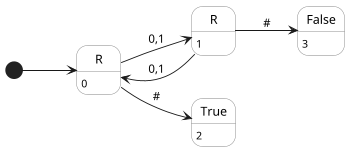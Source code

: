 @startuml
scale 350 width

left to right direction

skinparam state {
  BackgroundColor White
  BorderColor Gray
}

[*] --> S0

state "R" as S0
state "R" as S1
state "True" as S2
state "False" as S3

S0:0
S1:1
S2:2
S3:3

S0 --> S1: 0,1
S1 --> S0: 0,1
S0 --> S2: #
S1 --> S3: #

@enduml
